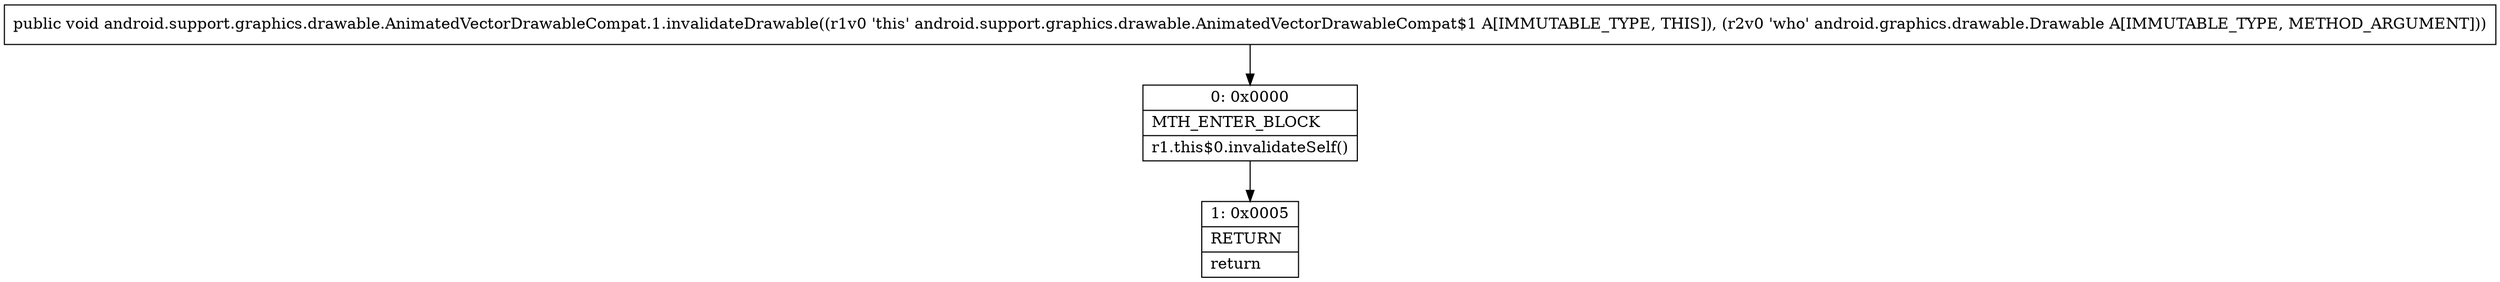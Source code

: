 digraph "CFG forandroid.support.graphics.drawable.AnimatedVectorDrawableCompat.1.invalidateDrawable(Landroid\/graphics\/drawable\/Drawable;)V" {
Node_0 [shape=record,label="{0\:\ 0x0000|MTH_ENTER_BLOCK\l|r1.this$0.invalidateSelf()\l}"];
Node_1 [shape=record,label="{1\:\ 0x0005|RETURN\l|return\l}"];
MethodNode[shape=record,label="{public void android.support.graphics.drawable.AnimatedVectorDrawableCompat.1.invalidateDrawable((r1v0 'this' android.support.graphics.drawable.AnimatedVectorDrawableCompat$1 A[IMMUTABLE_TYPE, THIS]), (r2v0 'who' android.graphics.drawable.Drawable A[IMMUTABLE_TYPE, METHOD_ARGUMENT])) }"];
MethodNode -> Node_0;
Node_0 -> Node_1;
}

